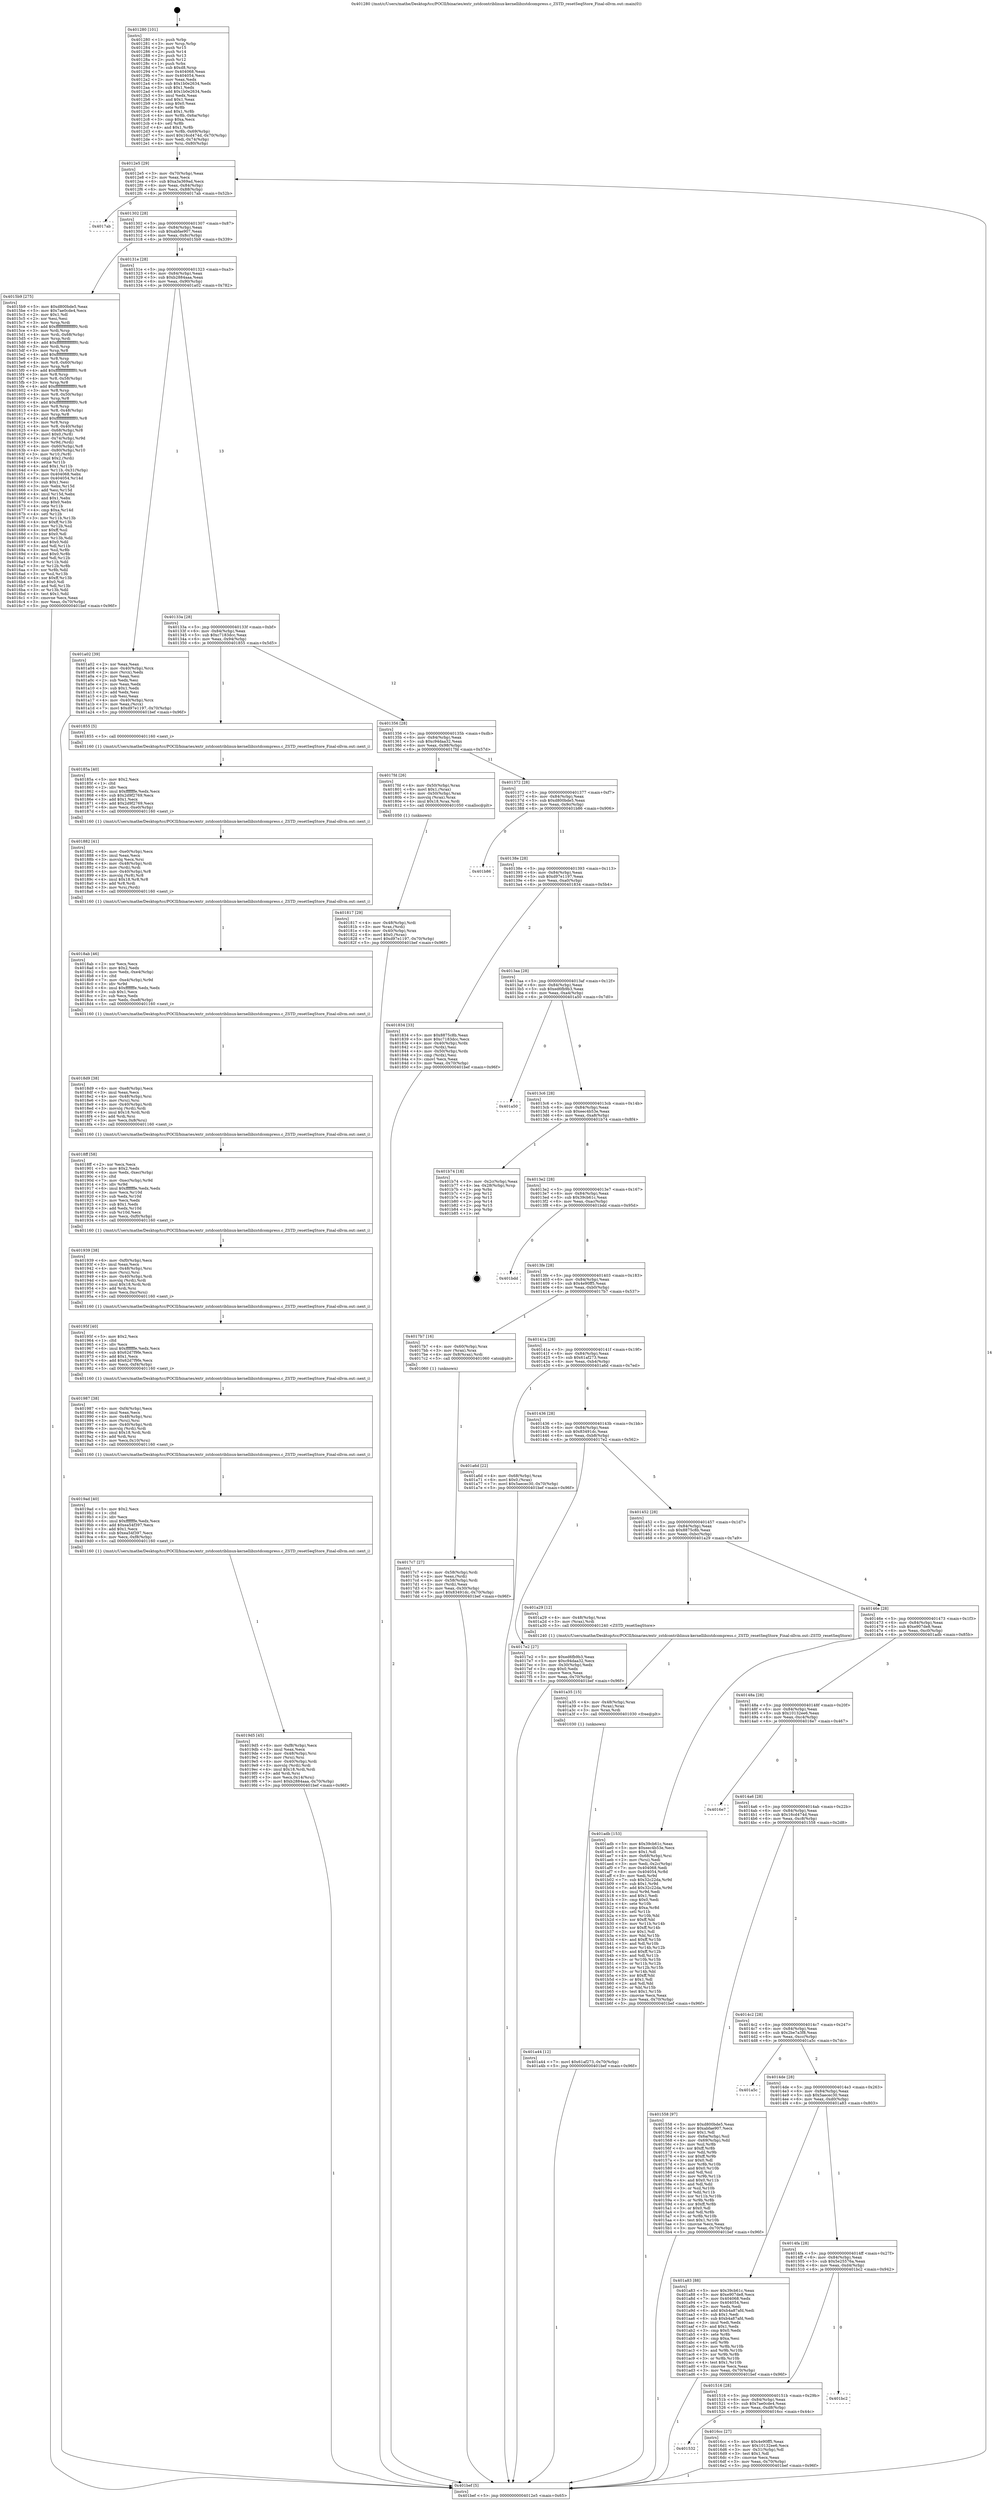 digraph "0x401280" {
  label = "0x401280 (/mnt/c/Users/mathe/Desktop/tcc/POCII/binaries/extr_zstdcontriblinux-kernellibzstdcompress.c_ZSTD_resetSeqStore_Final-ollvm.out::main(0))"
  labelloc = "t"
  node[shape=record]

  Entry [label="",width=0.3,height=0.3,shape=circle,fillcolor=black,style=filled]
  "0x4012e5" [label="{
     0x4012e5 [29]\l
     | [instrs]\l
     &nbsp;&nbsp;0x4012e5 \<+3\>: mov -0x70(%rbp),%eax\l
     &nbsp;&nbsp;0x4012e8 \<+2\>: mov %eax,%ecx\l
     &nbsp;&nbsp;0x4012ea \<+6\>: sub $0xa3a369ad,%ecx\l
     &nbsp;&nbsp;0x4012f0 \<+6\>: mov %eax,-0x84(%rbp)\l
     &nbsp;&nbsp;0x4012f6 \<+6\>: mov %ecx,-0x88(%rbp)\l
     &nbsp;&nbsp;0x4012fc \<+6\>: je 00000000004017ab \<main+0x52b\>\l
  }"]
  "0x4017ab" [label="{
     0x4017ab\l
  }", style=dashed]
  "0x401302" [label="{
     0x401302 [28]\l
     | [instrs]\l
     &nbsp;&nbsp;0x401302 \<+5\>: jmp 0000000000401307 \<main+0x87\>\l
     &nbsp;&nbsp;0x401307 \<+6\>: mov -0x84(%rbp),%eax\l
     &nbsp;&nbsp;0x40130d \<+5\>: sub $0xabfae907,%eax\l
     &nbsp;&nbsp;0x401312 \<+6\>: mov %eax,-0x8c(%rbp)\l
     &nbsp;&nbsp;0x401318 \<+6\>: je 00000000004015b9 \<main+0x339\>\l
  }"]
  Exit [label="",width=0.3,height=0.3,shape=circle,fillcolor=black,style=filled,peripheries=2]
  "0x4015b9" [label="{
     0x4015b9 [275]\l
     | [instrs]\l
     &nbsp;&nbsp;0x4015b9 \<+5\>: mov $0xd800bde5,%eax\l
     &nbsp;&nbsp;0x4015be \<+5\>: mov $0x7ae0cde4,%ecx\l
     &nbsp;&nbsp;0x4015c3 \<+2\>: mov $0x1,%dl\l
     &nbsp;&nbsp;0x4015c5 \<+2\>: xor %esi,%esi\l
     &nbsp;&nbsp;0x4015c7 \<+3\>: mov %rsp,%rdi\l
     &nbsp;&nbsp;0x4015ca \<+4\>: add $0xfffffffffffffff0,%rdi\l
     &nbsp;&nbsp;0x4015ce \<+3\>: mov %rdi,%rsp\l
     &nbsp;&nbsp;0x4015d1 \<+4\>: mov %rdi,-0x68(%rbp)\l
     &nbsp;&nbsp;0x4015d5 \<+3\>: mov %rsp,%rdi\l
     &nbsp;&nbsp;0x4015d8 \<+4\>: add $0xfffffffffffffff0,%rdi\l
     &nbsp;&nbsp;0x4015dc \<+3\>: mov %rdi,%rsp\l
     &nbsp;&nbsp;0x4015df \<+3\>: mov %rsp,%r8\l
     &nbsp;&nbsp;0x4015e2 \<+4\>: add $0xfffffffffffffff0,%r8\l
     &nbsp;&nbsp;0x4015e6 \<+3\>: mov %r8,%rsp\l
     &nbsp;&nbsp;0x4015e9 \<+4\>: mov %r8,-0x60(%rbp)\l
     &nbsp;&nbsp;0x4015ed \<+3\>: mov %rsp,%r8\l
     &nbsp;&nbsp;0x4015f0 \<+4\>: add $0xfffffffffffffff0,%r8\l
     &nbsp;&nbsp;0x4015f4 \<+3\>: mov %r8,%rsp\l
     &nbsp;&nbsp;0x4015f7 \<+4\>: mov %r8,-0x58(%rbp)\l
     &nbsp;&nbsp;0x4015fb \<+3\>: mov %rsp,%r8\l
     &nbsp;&nbsp;0x4015fe \<+4\>: add $0xfffffffffffffff0,%r8\l
     &nbsp;&nbsp;0x401602 \<+3\>: mov %r8,%rsp\l
     &nbsp;&nbsp;0x401605 \<+4\>: mov %r8,-0x50(%rbp)\l
     &nbsp;&nbsp;0x401609 \<+3\>: mov %rsp,%r8\l
     &nbsp;&nbsp;0x40160c \<+4\>: add $0xfffffffffffffff0,%r8\l
     &nbsp;&nbsp;0x401610 \<+3\>: mov %r8,%rsp\l
     &nbsp;&nbsp;0x401613 \<+4\>: mov %r8,-0x48(%rbp)\l
     &nbsp;&nbsp;0x401617 \<+3\>: mov %rsp,%r8\l
     &nbsp;&nbsp;0x40161a \<+4\>: add $0xfffffffffffffff0,%r8\l
     &nbsp;&nbsp;0x40161e \<+3\>: mov %r8,%rsp\l
     &nbsp;&nbsp;0x401621 \<+4\>: mov %r8,-0x40(%rbp)\l
     &nbsp;&nbsp;0x401625 \<+4\>: mov -0x68(%rbp),%r8\l
     &nbsp;&nbsp;0x401629 \<+7\>: movl $0x0,(%r8)\l
     &nbsp;&nbsp;0x401630 \<+4\>: mov -0x74(%rbp),%r9d\l
     &nbsp;&nbsp;0x401634 \<+3\>: mov %r9d,(%rdi)\l
     &nbsp;&nbsp;0x401637 \<+4\>: mov -0x60(%rbp),%r8\l
     &nbsp;&nbsp;0x40163b \<+4\>: mov -0x80(%rbp),%r10\l
     &nbsp;&nbsp;0x40163f \<+3\>: mov %r10,(%r8)\l
     &nbsp;&nbsp;0x401642 \<+3\>: cmpl $0x2,(%rdi)\l
     &nbsp;&nbsp;0x401645 \<+4\>: setne %r11b\l
     &nbsp;&nbsp;0x401649 \<+4\>: and $0x1,%r11b\l
     &nbsp;&nbsp;0x40164d \<+4\>: mov %r11b,-0x31(%rbp)\l
     &nbsp;&nbsp;0x401651 \<+7\>: mov 0x404068,%ebx\l
     &nbsp;&nbsp;0x401658 \<+8\>: mov 0x404054,%r14d\l
     &nbsp;&nbsp;0x401660 \<+3\>: sub $0x1,%esi\l
     &nbsp;&nbsp;0x401663 \<+3\>: mov %ebx,%r15d\l
     &nbsp;&nbsp;0x401666 \<+3\>: add %esi,%r15d\l
     &nbsp;&nbsp;0x401669 \<+4\>: imul %r15d,%ebx\l
     &nbsp;&nbsp;0x40166d \<+3\>: and $0x1,%ebx\l
     &nbsp;&nbsp;0x401670 \<+3\>: cmp $0x0,%ebx\l
     &nbsp;&nbsp;0x401673 \<+4\>: sete %r11b\l
     &nbsp;&nbsp;0x401677 \<+4\>: cmp $0xa,%r14d\l
     &nbsp;&nbsp;0x40167b \<+4\>: setl %r12b\l
     &nbsp;&nbsp;0x40167f \<+3\>: mov %r11b,%r13b\l
     &nbsp;&nbsp;0x401682 \<+4\>: xor $0xff,%r13b\l
     &nbsp;&nbsp;0x401686 \<+3\>: mov %r12b,%sil\l
     &nbsp;&nbsp;0x401689 \<+4\>: xor $0xff,%sil\l
     &nbsp;&nbsp;0x40168d \<+3\>: xor $0x0,%dl\l
     &nbsp;&nbsp;0x401690 \<+3\>: mov %r13b,%dil\l
     &nbsp;&nbsp;0x401693 \<+4\>: and $0x0,%dil\l
     &nbsp;&nbsp;0x401697 \<+3\>: and %dl,%r11b\l
     &nbsp;&nbsp;0x40169a \<+3\>: mov %sil,%r8b\l
     &nbsp;&nbsp;0x40169d \<+4\>: and $0x0,%r8b\l
     &nbsp;&nbsp;0x4016a1 \<+3\>: and %dl,%r12b\l
     &nbsp;&nbsp;0x4016a4 \<+3\>: or %r11b,%dil\l
     &nbsp;&nbsp;0x4016a7 \<+3\>: or %r12b,%r8b\l
     &nbsp;&nbsp;0x4016aa \<+3\>: xor %r8b,%dil\l
     &nbsp;&nbsp;0x4016ad \<+3\>: or %sil,%r13b\l
     &nbsp;&nbsp;0x4016b0 \<+4\>: xor $0xff,%r13b\l
     &nbsp;&nbsp;0x4016b4 \<+3\>: or $0x0,%dl\l
     &nbsp;&nbsp;0x4016b7 \<+3\>: and %dl,%r13b\l
     &nbsp;&nbsp;0x4016ba \<+3\>: or %r13b,%dil\l
     &nbsp;&nbsp;0x4016bd \<+4\>: test $0x1,%dil\l
     &nbsp;&nbsp;0x4016c1 \<+3\>: cmovne %ecx,%eax\l
     &nbsp;&nbsp;0x4016c4 \<+3\>: mov %eax,-0x70(%rbp)\l
     &nbsp;&nbsp;0x4016c7 \<+5\>: jmp 0000000000401bef \<main+0x96f\>\l
  }"]
  "0x40131e" [label="{
     0x40131e [28]\l
     | [instrs]\l
     &nbsp;&nbsp;0x40131e \<+5\>: jmp 0000000000401323 \<main+0xa3\>\l
     &nbsp;&nbsp;0x401323 \<+6\>: mov -0x84(%rbp),%eax\l
     &nbsp;&nbsp;0x401329 \<+5\>: sub $0xb2884aaa,%eax\l
     &nbsp;&nbsp;0x40132e \<+6\>: mov %eax,-0x90(%rbp)\l
     &nbsp;&nbsp;0x401334 \<+6\>: je 0000000000401a02 \<main+0x782\>\l
  }"]
  "0x401a44" [label="{
     0x401a44 [12]\l
     | [instrs]\l
     &nbsp;&nbsp;0x401a44 \<+7\>: movl $0x61af273,-0x70(%rbp)\l
     &nbsp;&nbsp;0x401a4b \<+5\>: jmp 0000000000401bef \<main+0x96f\>\l
  }"]
  "0x401a02" [label="{
     0x401a02 [39]\l
     | [instrs]\l
     &nbsp;&nbsp;0x401a02 \<+2\>: xor %eax,%eax\l
     &nbsp;&nbsp;0x401a04 \<+4\>: mov -0x40(%rbp),%rcx\l
     &nbsp;&nbsp;0x401a08 \<+2\>: mov (%rcx),%edx\l
     &nbsp;&nbsp;0x401a0a \<+2\>: mov %eax,%esi\l
     &nbsp;&nbsp;0x401a0c \<+2\>: sub %edx,%esi\l
     &nbsp;&nbsp;0x401a0e \<+2\>: mov %eax,%edx\l
     &nbsp;&nbsp;0x401a10 \<+3\>: sub $0x1,%edx\l
     &nbsp;&nbsp;0x401a13 \<+2\>: add %edx,%esi\l
     &nbsp;&nbsp;0x401a15 \<+2\>: sub %esi,%eax\l
     &nbsp;&nbsp;0x401a17 \<+4\>: mov -0x40(%rbp),%rcx\l
     &nbsp;&nbsp;0x401a1b \<+2\>: mov %eax,(%rcx)\l
     &nbsp;&nbsp;0x401a1d \<+7\>: movl $0xd97e1197,-0x70(%rbp)\l
     &nbsp;&nbsp;0x401a24 \<+5\>: jmp 0000000000401bef \<main+0x96f\>\l
  }"]
  "0x40133a" [label="{
     0x40133a [28]\l
     | [instrs]\l
     &nbsp;&nbsp;0x40133a \<+5\>: jmp 000000000040133f \<main+0xbf\>\l
     &nbsp;&nbsp;0x40133f \<+6\>: mov -0x84(%rbp),%eax\l
     &nbsp;&nbsp;0x401345 \<+5\>: sub $0xc7183dcc,%eax\l
     &nbsp;&nbsp;0x40134a \<+6\>: mov %eax,-0x94(%rbp)\l
     &nbsp;&nbsp;0x401350 \<+6\>: je 0000000000401855 \<main+0x5d5\>\l
  }"]
  "0x401a35" [label="{
     0x401a35 [15]\l
     | [instrs]\l
     &nbsp;&nbsp;0x401a35 \<+4\>: mov -0x48(%rbp),%rax\l
     &nbsp;&nbsp;0x401a39 \<+3\>: mov (%rax),%rax\l
     &nbsp;&nbsp;0x401a3c \<+3\>: mov %rax,%rdi\l
     &nbsp;&nbsp;0x401a3f \<+5\>: call 0000000000401030 \<free@plt\>\l
     | [calls]\l
     &nbsp;&nbsp;0x401030 \{1\} (unknown)\l
  }"]
  "0x401855" [label="{
     0x401855 [5]\l
     | [instrs]\l
     &nbsp;&nbsp;0x401855 \<+5\>: call 0000000000401160 \<next_i\>\l
     | [calls]\l
     &nbsp;&nbsp;0x401160 \{1\} (/mnt/c/Users/mathe/Desktop/tcc/POCII/binaries/extr_zstdcontriblinux-kernellibzstdcompress.c_ZSTD_resetSeqStore_Final-ollvm.out::next_i)\l
  }"]
  "0x401356" [label="{
     0x401356 [28]\l
     | [instrs]\l
     &nbsp;&nbsp;0x401356 \<+5\>: jmp 000000000040135b \<main+0xdb\>\l
     &nbsp;&nbsp;0x40135b \<+6\>: mov -0x84(%rbp),%eax\l
     &nbsp;&nbsp;0x401361 \<+5\>: sub $0xc94daa32,%eax\l
     &nbsp;&nbsp;0x401366 \<+6\>: mov %eax,-0x98(%rbp)\l
     &nbsp;&nbsp;0x40136c \<+6\>: je 00000000004017fd \<main+0x57d\>\l
  }"]
  "0x4019d5" [label="{
     0x4019d5 [45]\l
     | [instrs]\l
     &nbsp;&nbsp;0x4019d5 \<+6\>: mov -0xf8(%rbp),%ecx\l
     &nbsp;&nbsp;0x4019db \<+3\>: imul %eax,%ecx\l
     &nbsp;&nbsp;0x4019de \<+4\>: mov -0x48(%rbp),%rsi\l
     &nbsp;&nbsp;0x4019e2 \<+3\>: mov (%rsi),%rsi\l
     &nbsp;&nbsp;0x4019e5 \<+4\>: mov -0x40(%rbp),%rdi\l
     &nbsp;&nbsp;0x4019e9 \<+3\>: movslq (%rdi),%rdi\l
     &nbsp;&nbsp;0x4019ec \<+4\>: imul $0x18,%rdi,%rdi\l
     &nbsp;&nbsp;0x4019f0 \<+3\>: add %rdi,%rsi\l
     &nbsp;&nbsp;0x4019f3 \<+3\>: mov %ecx,0x14(%rsi)\l
     &nbsp;&nbsp;0x4019f6 \<+7\>: movl $0xb2884aaa,-0x70(%rbp)\l
     &nbsp;&nbsp;0x4019fd \<+5\>: jmp 0000000000401bef \<main+0x96f\>\l
  }"]
  "0x4017fd" [label="{
     0x4017fd [26]\l
     | [instrs]\l
     &nbsp;&nbsp;0x4017fd \<+4\>: mov -0x50(%rbp),%rax\l
     &nbsp;&nbsp;0x401801 \<+6\>: movl $0x1,(%rax)\l
     &nbsp;&nbsp;0x401807 \<+4\>: mov -0x50(%rbp),%rax\l
     &nbsp;&nbsp;0x40180b \<+3\>: movslq (%rax),%rax\l
     &nbsp;&nbsp;0x40180e \<+4\>: imul $0x18,%rax,%rdi\l
     &nbsp;&nbsp;0x401812 \<+5\>: call 0000000000401050 \<malloc@plt\>\l
     | [calls]\l
     &nbsp;&nbsp;0x401050 \{1\} (unknown)\l
  }"]
  "0x401372" [label="{
     0x401372 [28]\l
     | [instrs]\l
     &nbsp;&nbsp;0x401372 \<+5\>: jmp 0000000000401377 \<main+0xf7\>\l
     &nbsp;&nbsp;0x401377 \<+6\>: mov -0x84(%rbp),%eax\l
     &nbsp;&nbsp;0x40137d \<+5\>: sub $0xd800bde5,%eax\l
     &nbsp;&nbsp;0x401382 \<+6\>: mov %eax,-0x9c(%rbp)\l
     &nbsp;&nbsp;0x401388 \<+6\>: je 0000000000401b86 \<main+0x906\>\l
  }"]
  "0x4019ad" [label="{
     0x4019ad [40]\l
     | [instrs]\l
     &nbsp;&nbsp;0x4019ad \<+5\>: mov $0x2,%ecx\l
     &nbsp;&nbsp;0x4019b2 \<+1\>: cltd\l
     &nbsp;&nbsp;0x4019b3 \<+2\>: idiv %ecx\l
     &nbsp;&nbsp;0x4019b5 \<+6\>: imul $0xfffffffe,%edx,%ecx\l
     &nbsp;&nbsp;0x4019bb \<+6\>: add $0xea54f397,%ecx\l
     &nbsp;&nbsp;0x4019c1 \<+3\>: add $0x1,%ecx\l
     &nbsp;&nbsp;0x4019c4 \<+6\>: sub $0xea54f397,%ecx\l
     &nbsp;&nbsp;0x4019ca \<+6\>: mov %ecx,-0xf8(%rbp)\l
     &nbsp;&nbsp;0x4019d0 \<+5\>: call 0000000000401160 \<next_i\>\l
     | [calls]\l
     &nbsp;&nbsp;0x401160 \{1\} (/mnt/c/Users/mathe/Desktop/tcc/POCII/binaries/extr_zstdcontriblinux-kernellibzstdcompress.c_ZSTD_resetSeqStore_Final-ollvm.out::next_i)\l
  }"]
  "0x401b86" [label="{
     0x401b86\l
  }", style=dashed]
  "0x40138e" [label="{
     0x40138e [28]\l
     | [instrs]\l
     &nbsp;&nbsp;0x40138e \<+5\>: jmp 0000000000401393 \<main+0x113\>\l
     &nbsp;&nbsp;0x401393 \<+6\>: mov -0x84(%rbp),%eax\l
     &nbsp;&nbsp;0x401399 \<+5\>: sub $0xd97e1197,%eax\l
     &nbsp;&nbsp;0x40139e \<+6\>: mov %eax,-0xa0(%rbp)\l
     &nbsp;&nbsp;0x4013a4 \<+6\>: je 0000000000401834 \<main+0x5b4\>\l
  }"]
  "0x401987" [label="{
     0x401987 [38]\l
     | [instrs]\l
     &nbsp;&nbsp;0x401987 \<+6\>: mov -0xf4(%rbp),%ecx\l
     &nbsp;&nbsp;0x40198d \<+3\>: imul %eax,%ecx\l
     &nbsp;&nbsp;0x401990 \<+4\>: mov -0x48(%rbp),%rsi\l
     &nbsp;&nbsp;0x401994 \<+3\>: mov (%rsi),%rsi\l
     &nbsp;&nbsp;0x401997 \<+4\>: mov -0x40(%rbp),%rdi\l
     &nbsp;&nbsp;0x40199b \<+3\>: movslq (%rdi),%rdi\l
     &nbsp;&nbsp;0x40199e \<+4\>: imul $0x18,%rdi,%rdi\l
     &nbsp;&nbsp;0x4019a2 \<+3\>: add %rdi,%rsi\l
     &nbsp;&nbsp;0x4019a5 \<+3\>: mov %ecx,0x10(%rsi)\l
     &nbsp;&nbsp;0x4019a8 \<+5\>: call 0000000000401160 \<next_i\>\l
     | [calls]\l
     &nbsp;&nbsp;0x401160 \{1\} (/mnt/c/Users/mathe/Desktop/tcc/POCII/binaries/extr_zstdcontriblinux-kernellibzstdcompress.c_ZSTD_resetSeqStore_Final-ollvm.out::next_i)\l
  }"]
  "0x401834" [label="{
     0x401834 [33]\l
     | [instrs]\l
     &nbsp;&nbsp;0x401834 \<+5\>: mov $0x8875c8b,%eax\l
     &nbsp;&nbsp;0x401839 \<+5\>: mov $0xc7183dcc,%ecx\l
     &nbsp;&nbsp;0x40183e \<+4\>: mov -0x40(%rbp),%rdx\l
     &nbsp;&nbsp;0x401842 \<+2\>: mov (%rdx),%esi\l
     &nbsp;&nbsp;0x401844 \<+4\>: mov -0x50(%rbp),%rdx\l
     &nbsp;&nbsp;0x401848 \<+2\>: cmp (%rdx),%esi\l
     &nbsp;&nbsp;0x40184a \<+3\>: cmovl %ecx,%eax\l
     &nbsp;&nbsp;0x40184d \<+3\>: mov %eax,-0x70(%rbp)\l
     &nbsp;&nbsp;0x401850 \<+5\>: jmp 0000000000401bef \<main+0x96f\>\l
  }"]
  "0x4013aa" [label="{
     0x4013aa [28]\l
     | [instrs]\l
     &nbsp;&nbsp;0x4013aa \<+5\>: jmp 00000000004013af \<main+0x12f\>\l
     &nbsp;&nbsp;0x4013af \<+6\>: mov -0x84(%rbp),%eax\l
     &nbsp;&nbsp;0x4013b5 \<+5\>: sub $0xed6fb9b3,%eax\l
     &nbsp;&nbsp;0x4013ba \<+6\>: mov %eax,-0xa4(%rbp)\l
     &nbsp;&nbsp;0x4013c0 \<+6\>: je 0000000000401a50 \<main+0x7d0\>\l
  }"]
  "0x40195f" [label="{
     0x40195f [40]\l
     | [instrs]\l
     &nbsp;&nbsp;0x40195f \<+5\>: mov $0x2,%ecx\l
     &nbsp;&nbsp;0x401964 \<+1\>: cltd\l
     &nbsp;&nbsp;0x401965 \<+2\>: idiv %ecx\l
     &nbsp;&nbsp;0x401967 \<+6\>: imul $0xfffffffe,%edx,%ecx\l
     &nbsp;&nbsp;0x40196d \<+6\>: sub $0x62d7f9fe,%ecx\l
     &nbsp;&nbsp;0x401973 \<+3\>: add $0x1,%ecx\l
     &nbsp;&nbsp;0x401976 \<+6\>: add $0x62d7f9fe,%ecx\l
     &nbsp;&nbsp;0x40197c \<+6\>: mov %ecx,-0xf4(%rbp)\l
     &nbsp;&nbsp;0x401982 \<+5\>: call 0000000000401160 \<next_i\>\l
     | [calls]\l
     &nbsp;&nbsp;0x401160 \{1\} (/mnt/c/Users/mathe/Desktop/tcc/POCII/binaries/extr_zstdcontriblinux-kernellibzstdcompress.c_ZSTD_resetSeqStore_Final-ollvm.out::next_i)\l
  }"]
  "0x401a50" [label="{
     0x401a50\l
  }", style=dashed]
  "0x4013c6" [label="{
     0x4013c6 [28]\l
     | [instrs]\l
     &nbsp;&nbsp;0x4013c6 \<+5\>: jmp 00000000004013cb \<main+0x14b\>\l
     &nbsp;&nbsp;0x4013cb \<+6\>: mov -0x84(%rbp),%eax\l
     &nbsp;&nbsp;0x4013d1 \<+5\>: sub $0xeec4b53e,%eax\l
     &nbsp;&nbsp;0x4013d6 \<+6\>: mov %eax,-0xa8(%rbp)\l
     &nbsp;&nbsp;0x4013dc \<+6\>: je 0000000000401b74 \<main+0x8f4\>\l
  }"]
  "0x401939" [label="{
     0x401939 [38]\l
     | [instrs]\l
     &nbsp;&nbsp;0x401939 \<+6\>: mov -0xf0(%rbp),%ecx\l
     &nbsp;&nbsp;0x40193f \<+3\>: imul %eax,%ecx\l
     &nbsp;&nbsp;0x401942 \<+4\>: mov -0x48(%rbp),%rsi\l
     &nbsp;&nbsp;0x401946 \<+3\>: mov (%rsi),%rsi\l
     &nbsp;&nbsp;0x401949 \<+4\>: mov -0x40(%rbp),%rdi\l
     &nbsp;&nbsp;0x40194d \<+3\>: movslq (%rdi),%rdi\l
     &nbsp;&nbsp;0x401950 \<+4\>: imul $0x18,%rdi,%rdi\l
     &nbsp;&nbsp;0x401954 \<+3\>: add %rdi,%rsi\l
     &nbsp;&nbsp;0x401957 \<+3\>: mov %ecx,0xc(%rsi)\l
     &nbsp;&nbsp;0x40195a \<+5\>: call 0000000000401160 \<next_i\>\l
     | [calls]\l
     &nbsp;&nbsp;0x401160 \{1\} (/mnt/c/Users/mathe/Desktop/tcc/POCII/binaries/extr_zstdcontriblinux-kernellibzstdcompress.c_ZSTD_resetSeqStore_Final-ollvm.out::next_i)\l
  }"]
  "0x401b74" [label="{
     0x401b74 [18]\l
     | [instrs]\l
     &nbsp;&nbsp;0x401b74 \<+3\>: mov -0x2c(%rbp),%eax\l
     &nbsp;&nbsp;0x401b77 \<+4\>: lea -0x28(%rbp),%rsp\l
     &nbsp;&nbsp;0x401b7b \<+1\>: pop %rbx\l
     &nbsp;&nbsp;0x401b7c \<+2\>: pop %r12\l
     &nbsp;&nbsp;0x401b7e \<+2\>: pop %r13\l
     &nbsp;&nbsp;0x401b80 \<+2\>: pop %r14\l
     &nbsp;&nbsp;0x401b82 \<+2\>: pop %r15\l
     &nbsp;&nbsp;0x401b84 \<+1\>: pop %rbp\l
     &nbsp;&nbsp;0x401b85 \<+1\>: ret\l
  }"]
  "0x4013e2" [label="{
     0x4013e2 [28]\l
     | [instrs]\l
     &nbsp;&nbsp;0x4013e2 \<+5\>: jmp 00000000004013e7 \<main+0x167\>\l
     &nbsp;&nbsp;0x4013e7 \<+6\>: mov -0x84(%rbp),%eax\l
     &nbsp;&nbsp;0x4013ed \<+5\>: sub $0x39cb61c,%eax\l
     &nbsp;&nbsp;0x4013f2 \<+6\>: mov %eax,-0xac(%rbp)\l
     &nbsp;&nbsp;0x4013f8 \<+6\>: je 0000000000401bdd \<main+0x95d\>\l
  }"]
  "0x4018ff" [label="{
     0x4018ff [58]\l
     | [instrs]\l
     &nbsp;&nbsp;0x4018ff \<+2\>: xor %ecx,%ecx\l
     &nbsp;&nbsp;0x401901 \<+5\>: mov $0x2,%edx\l
     &nbsp;&nbsp;0x401906 \<+6\>: mov %edx,-0xec(%rbp)\l
     &nbsp;&nbsp;0x40190c \<+1\>: cltd\l
     &nbsp;&nbsp;0x40190d \<+7\>: mov -0xec(%rbp),%r9d\l
     &nbsp;&nbsp;0x401914 \<+3\>: idiv %r9d\l
     &nbsp;&nbsp;0x401917 \<+6\>: imul $0xfffffffe,%edx,%edx\l
     &nbsp;&nbsp;0x40191d \<+3\>: mov %ecx,%r10d\l
     &nbsp;&nbsp;0x401920 \<+3\>: sub %edx,%r10d\l
     &nbsp;&nbsp;0x401923 \<+2\>: mov %ecx,%edx\l
     &nbsp;&nbsp;0x401925 \<+3\>: sub $0x1,%edx\l
     &nbsp;&nbsp;0x401928 \<+3\>: add %edx,%r10d\l
     &nbsp;&nbsp;0x40192b \<+3\>: sub %r10d,%ecx\l
     &nbsp;&nbsp;0x40192e \<+6\>: mov %ecx,-0xf0(%rbp)\l
     &nbsp;&nbsp;0x401934 \<+5\>: call 0000000000401160 \<next_i\>\l
     | [calls]\l
     &nbsp;&nbsp;0x401160 \{1\} (/mnt/c/Users/mathe/Desktop/tcc/POCII/binaries/extr_zstdcontriblinux-kernellibzstdcompress.c_ZSTD_resetSeqStore_Final-ollvm.out::next_i)\l
  }"]
  "0x401bdd" [label="{
     0x401bdd\l
  }", style=dashed]
  "0x4013fe" [label="{
     0x4013fe [28]\l
     | [instrs]\l
     &nbsp;&nbsp;0x4013fe \<+5\>: jmp 0000000000401403 \<main+0x183\>\l
     &nbsp;&nbsp;0x401403 \<+6\>: mov -0x84(%rbp),%eax\l
     &nbsp;&nbsp;0x401409 \<+5\>: sub $0x4e90ff5,%eax\l
     &nbsp;&nbsp;0x40140e \<+6\>: mov %eax,-0xb0(%rbp)\l
     &nbsp;&nbsp;0x401414 \<+6\>: je 00000000004017b7 \<main+0x537\>\l
  }"]
  "0x4018d9" [label="{
     0x4018d9 [38]\l
     | [instrs]\l
     &nbsp;&nbsp;0x4018d9 \<+6\>: mov -0xe8(%rbp),%ecx\l
     &nbsp;&nbsp;0x4018df \<+3\>: imul %eax,%ecx\l
     &nbsp;&nbsp;0x4018e2 \<+4\>: mov -0x48(%rbp),%rsi\l
     &nbsp;&nbsp;0x4018e6 \<+3\>: mov (%rsi),%rsi\l
     &nbsp;&nbsp;0x4018e9 \<+4\>: mov -0x40(%rbp),%rdi\l
     &nbsp;&nbsp;0x4018ed \<+3\>: movslq (%rdi),%rdi\l
     &nbsp;&nbsp;0x4018f0 \<+4\>: imul $0x18,%rdi,%rdi\l
     &nbsp;&nbsp;0x4018f4 \<+3\>: add %rdi,%rsi\l
     &nbsp;&nbsp;0x4018f7 \<+3\>: mov %ecx,0x8(%rsi)\l
     &nbsp;&nbsp;0x4018fa \<+5\>: call 0000000000401160 \<next_i\>\l
     | [calls]\l
     &nbsp;&nbsp;0x401160 \{1\} (/mnt/c/Users/mathe/Desktop/tcc/POCII/binaries/extr_zstdcontriblinux-kernellibzstdcompress.c_ZSTD_resetSeqStore_Final-ollvm.out::next_i)\l
  }"]
  "0x4017b7" [label="{
     0x4017b7 [16]\l
     | [instrs]\l
     &nbsp;&nbsp;0x4017b7 \<+4\>: mov -0x60(%rbp),%rax\l
     &nbsp;&nbsp;0x4017bb \<+3\>: mov (%rax),%rax\l
     &nbsp;&nbsp;0x4017be \<+4\>: mov 0x8(%rax),%rdi\l
     &nbsp;&nbsp;0x4017c2 \<+5\>: call 0000000000401060 \<atoi@plt\>\l
     | [calls]\l
     &nbsp;&nbsp;0x401060 \{1\} (unknown)\l
  }"]
  "0x40141a" [label="{
     0x40141a [28]\l
     | [instrs]\l
     &nbsp;&nbsp;0x40141a \<+5\>: jmp 000000000040141f \<main+0x19f\>\l
     &nbsp;&nbsp;0x40141f \<+6\>: mov -0x84(%rbp),%eax\l
     &nbsp;&nbsp;0x401425 \<+5\>: sub $0x61af273,%eax\l
     &nbsp;&nbsp;0x40142a \<+6\>: mov %eax,-0xb4(%rbp)\l
     &nbsp;&nbsp;0x401430 \<+6\>: je 0000000000401a6d \<main+0x7ed\>\l
  }"]
  "0x4018ab" [label="{
     0x4018ab [46]\l
     | [instrs]\l
     &nbsp;&nbsp;0x4018ab \<+2\>: xor %ecx,%ecx\l
     &nbsp;&nbsp;0x4018ad \<+5\>: mov $0x2,%edx\l
     &nbsp;&nbsp;0x4018b2 \<+6\>: mov %edx,-0xe4(%rbp)\l
     &nbsp;&nbsp;0x4018b8 \<+1\>: cltd\l
     &nbsp;&nbsp;0x4018b9 \<+7\>: mov -0xe4(%rbp),%r9d\l
     &nbsp;&nbsp;0x4018c0 \<+3\>: idiv %r9d\l
     &nbsp;&nbsp;0x4018c3 \<+6\>: imul $0xfffffffe,%edx,%edx\l
     &nbsp;&nbsp;0x4018c9 \<+3\>: sub $0x1,%ecx\l
     &nbsp;&nbsp;0x4018cc \<+2\>: sub %ecx,%edx\l
     &nbsp;&nbsp;0x4018ce \<+6\>: mov %edx,-0xe8(%rbp)\l
     &nbsp;&nbsp;0x4018d4 \<+5\>: call 0000000000401160 \<next_i\>\l
     | [calls]\l
     &nbsp;&nbsp;0x401160 \{1\} (/mnt/c/Users/mathe/Desktop/tcc/POCII/binaries/extr_zstdcontriblinux-kernellibzstdcompress.c_ZSTD_resetSeqStore_Final-ollvm.out::next_i)\l
  }"]
  "0x401a6d" [label="{
     0x401a6d [22]\l
     | [instrs]\l
     &nbsp;&nbsp;0x401a6d \<+4\>: mov -0x68(%rbp),%rax\l
     &nbsp;&nbsp;0x401a71 \<+6\>: movl $0x0,(%rax)\l
     &nbsp;&nbsp;0x401a77 \<+7\>: movl $0x5aecec30,-0x70(%rbp)\l
     &nbsp;&nbsp;0x401a7e \<+5\>: jmp 0000000000401bef \<main+0x96f\>\l
  }"]
  "0x401436" [label="{
     0x401436 [28]\l
     | [instrs]\l
     &nbsp;&nbsp;0x401436 \<+5\>: jmp 000000000040143b \<main+0x1bb\>\l
     &nbsp;&nbsp;0x40143b \<+6\>: mov -0x84(%rbp),%eax\l
     &nbsp;&nbsp;0x401441 \<+5\>: sub $0x83491dc,%eax\l
     &nbsp;&nbsp;0x401446 \<+6\>: mov %eax,-0xb8(%rbp)\l
     &nbsp;&nbsp;0x40144c \<+6\>: je 00000000004017e2 \<main+0x562\>\l
  }"]
  "0x401882" [label="{
     0x401882 [41]\l
     | [instrs]\l
     &nbsp;&nbsp;0x401882 \<+6\>: mov -0xe0(%rbp),%ecx\l
     &nbsp;&nbsp;0x401888 \<+3\>: imul %eax,%ecx\l
     &nbsp;&nbsp;0x40188b \<+3\>: movslq %ecx,%rsi\l
     &nbsp;&nbsp;0x40188e \<+4\>: mov -0x48(%rbp),%rdi\l
     &nbsp;&nbsp;0x401892 \<+3\>: mov (%rdi),%rdi\l
     &nbsp;&nbsp;0x401895 \<+4\>: mov -0x40(%rbp),%r8\l
     &nbsp;&nbsp;0x401899 \<+3\>: movslq (%r8),%r8\l
     &nbsp;&nbsp;0x40189c \<+4\>: imul $0x18,%r8,%r8\l
     &nbsp;&nbsp;0x4018a0 \<+3\>: add %r8,%rdi\l
     &nbsp;&nbsp;0x4018a3 \<+3\>: mov %rsi,(%rdi)\l
     &nbsp;&nbsp;0x4018a6 \<+5\>: call 0000000000401160 \<next_i\>\l
     | [calls]\l
     &nbsp;&nbsp;0x401160 \{1\} (/mnt/c/Users/mathe/Desktop/tcc/POCII/binaries/extr_zstdcontriblinux-kernellibzstdcompress.c_ZSTD_resetSeqStore_Final-ollvm.out::next_i)\l
  }"]
  "0x4017e2" [label="{
     0x4017e2 [27]\l
     | [instrs]\l
     &nbsp;&nbsp;0x4017e2 \<+5\>: mov $0xed6fb9b3,%eax\l
     &nbsp;&nbsp;0x4017e7 \<+5\>: mov $0xc94daa32,%ecx\l
     &nbsp;&nbsp;0x4017ec \<+3\>: mov -0x30(%rbp),%edx\l
     &nbsp;&nbsp;0x4017ef \<+3\>: cmp $0x0,%edx\l
     &nbsp;&nbsp;0x4017f2 \<+3\>: cmove %ecx,%eax\l
     &nbsp;&nbsp;0x4017f5 \<+3\>: mov %eax,-0x70(%rbp)\l
     &nbsp;&nbsp;0x4017f8 \<+5\>: jmp 0000000000401bef \<main+0x96f\>\l
  }"]
  "0x401452" [label="{
     0x401452 [28]\l
     | [instrs]\l
     &nbsp;&nbsp;0x401452 \<+5\>: jmp 0000000000401457 \<main+0x1d7\>\l
     &nbsp;&nbsp;0x401457 \<+6\>: mov -0x84(%rbp),%eax\l
     &nbsp;&nbsp;0x40145d \<+5\>: sub $0x8875c8b,%eax\l
     &nbsp;&nbsp;0x401462 \<+6\>: mov %eax,-0xbc(%rbp)\l
     &nbsp;&nbsp;0x401468 \<+6\>: je 0000000000401a29 \<main+0x7a9\>\l
  }"]
  "0x40185a" [label="{
     0x40185a [40]\l
     | [instrs]\l
     &nbsp;&nbsp;0x40185a \<+5\>: mov $0x2,%ecx\l
     &nbsp;&nbsp;0x40185f \<+1\>: cltd\l
     &nbsp;&nbsp;0x401860 \<+2\>: idiv %ecx\l
     &nbsp;&nbsp;0x401862 \<+6\>: imul $0xfffffffe,%edx,%ecx\l
     &nbsp;&nbsp;0x401868 \<+6\>: sub $0x2d9f2769,%ecx\l
     &nbsp;&nbsp;0x40186e \<+3\>: add $0x1,%ecx\l
     &nbsp;&nbsp;0x401871 \<+6\>: add $0x2d9f2769,%ecx\l
     &nbsp;&nbsp;0x401877 \<+6\>: mov %ecx,-0xe0(%rbp)\l
     &nbsp;&nbsp;0x40187d \<+5\>: call 0000000000401160 \<next_i\>\l
     | [calls]\l
     &nbsp;&nbsp;0x401160 \{1\} (/mnt/c/Users/mathe/Desktop/tcc/POCII/binaries/extr_zstdcontriblinux-kernellibzstdcompress.c_ZSTD_resetSeqStore_Final-ollvm.out::next_i)\l
  }"]
  "0x401a29" [label="{
     0x401a29 [12]\l
     | [instrs]\l
     &nbsp;&nbsp;0x401a29 \<+4\>: mov -0x48(%rbp),%rax\l
     &nbsp;&nbsp;0x401a2d \<+3\>: mov (%rax),%rdi\l
     &nbsp;&nbsp;0x401a30 \<+5\>: call 0000000000401240 \<ZSTD_resetSeqStore\>\l
     | [calls]\l
     &nbsp;&nbsp;0x401240 \{1\} (/mnt/c/Users/mathe/Desktop/tcc/POCII/binaries/extr_zstdcontriblinux-kernellibzstdcompress.c_ZSTD_resetSeqStore_Final-ollvm.out::ZSTD_resetSeqStore)\l
  }"]
  "0x40146e" [label="{
     0x40146e [28]\l
     | [instrs]\l
     &nbsp;&nbsp;0x40146e \<+5\>: jmp 0000000000401473 \<main+0x1f3\>\l
     &nbsp;&nbsp;0x401473 \<+6\>: mov -0x84(%rbp),%eax\l
     &nbsp;&nbsp;0x401479 \<+5\>: sub $0xe907de8,%eax\l
     &nbsp;&nbsp;0x40147e \<+6\>: mov %eax,-0xc0(%rbp)\l
     &nbsp;&nbsp;0x401484 \<+6\>: je 0000000000401adb \<main+0x85b\>\l
  }"]
  "0x401817" [label="{
     0x401817 [29]\l
     | [instrs]\l
     &nbsp;&nbsp;0x401817 \<+4\>: mov -0x48(%rbp),%rdi\l
     &nbsp;&nbsp;0x40181b \<+3\>: mov %rax,(%rdi)\l
     &nbsp;&nbsp;0x40181e \<+4\>: mov -0x40(%rbp),%rax\l
     &nbsp;&nbsp;0x401822 \<+6\>: movl $0x0,(%rax)\l
     &nbsp;&nbsp;0x401828 \<+7\>: movl $0xd97e1197,-0x70(%rbp)\l
     &nbsp;&nbsp;0x40182f \<+5\>: jmp 0000000000401bef \<main+0x96f\>\l
  }"]
  "0x401adb" [label="{
     0x401adb [153]\l
     | [instrs]\l
     &nbsp;&nbsp;0x401adb \<+5\>: mov $0x39cb61c,%eax\l
     &nbsp;&nbsp;0x401ae0 \<+5\>: mov $0xeec4b53e,%ecx\l
     &nbsp;&nbsp;0x401ae5 \<+2\>: mov $0x1,%dl\l
     &nbsp;&nbsp;0x401ae7 \<+4\>: mov -0x68(%rbp),%rsi\l
     &nbsp;&nbsp;0x401aeb \<+2\>: mov (%rsi),%edi\l
     &nbsp;&nbsp;0x401aed \<+3\>: mov %edi,-0x2c(%rbp)\l
     &nbsp;&nbsp;0x401af0 \<+7\>: mov 0x404068,%edi\l
     &nbsp;&nbsp;0x401af7 \<+8\>: mov 0x404054,%r8d\l
     &nbsp;&nbsp;0x401aff \<+3\>: mov %edi,%r9d\l
     &nbsp;&nbsp;0x401b02 \<+7\>: sub $0x32c22da,%r9d\l
     &nbsp;&nbsp;0x401b09 \<+4\>: sub $0x1,%r9d\l
     &nbsp;&nbsp;0x401b0d \<+7\>: add $0x32c22da,%r9d\l
     &nbsp;&nbsp;0x401b14 \<+4\>: imul %r9d,%edi\l
     &nbsp;&nbsp;0x401b18 \<+3\>: and $0x1,%edi\l
     &nbsp;&nbsp;0x401b1b \<+3\>: cmp $0x0,%edi\l
     &nbsp;&nbsp;0x401b1e \<+4\>: sete %r10b\l
     &nbsp;&nbsp;0x401b22 \<+4\>: cmp $0xa,%r8d\l
     &nbsp;&nbsp;0x401b26 \<+4\>: setl %r11b\l
     &nbsp;&nbsp;0x401b2a \<+3\>: mov %r10b,%bl\l
     &nbsp;&nbsp;0x401b2d \<+3\>: xor $0xff,%bl\l
     &nbsp;&nbsp;0x401b30 \<+3\>: mov %r11b,%r14b\l
     &nbsp;&nbsp;0x401b33 \<+4\>: xor $0xff,%r14b\l
     &nbsp;&nbsp;0x401b37 \<+3\>: xor $0x1,%dl\l
     &nbsp;&nbsp;0x401b3a \<+3\>: mov %bl,%r15b\l
     &nbsp;&nbsp;0x401b3d \<+4\>: and $0xff,%r15b\l
     &nbsp;&nbsp;0x401b41 \<+3\>: and %dl,%r10b\l
     &nbsp;&nbsp;0x401b44 \<+3\>: mov %r14b,%r12b\l
     &nbsp;&nbsp;0x401b47 \<+4\>: and $0xff,%r12b\l
     &nbsp;&nbsp;0x401b4b \<+3\>: and %dl,%r11b\l
     &nbsp;&nbsp;0x401b4e \<+3\>: or %r10b,%r15b\l
     &nbsp;&nbsp;0x401b51 \<+3\>: or %r11b,%r12b\l
     &nbsp;&nbsp;0x401b54 \<+3\>: xor %r12b,%r15b\l
     &nbsp;&nbsp;0x401b57 \<+3\>: or %r14b,%bl\l
     &nbsp;&nbsp;0x401b5a \<+3\>: xor $0xff,%bl\l
     &nbsp;&nbsp;0x401b5d \<+3\>: or $0x1,%dl\l
     &nbsp;&nbsp;0x401b60 \<+2\>: and %dl,%bl\l
     &nbsp;&nbsp;0x401b62 \<+3\>: or %bl,%r15b\l
     &nbsp;&nbsp;0x401b65 \<+4\>: test $0x1,%r15b\l
     &nbsp;&nbsp;0x401b69 \<+3\>: cmovne %ecx,%eax\l
     &nbsp;&nbsp;0x401b6c \<+3\>: mov %eax,-0x70(%rbp)\l
     &nbsp;&nbsp;0x401b6f \<+5\>: jmp 0000000000401bef \<main+0x96f\>\l
  }"]
  "0x40148a" [label="{
     0x40148a [28]\l
     | [instrs]\l
     &nbsp;&nbsp;0x40148a \<+5\>: jmp 000000000040148f \<main+0x20f\>\l
     &nbsp;&nbsp;0x40148f \<+6\>: mov -0x84(%rbp),%eax\l
     &nbsp;&nbsp;0x401495 \<+5\>: sub $0x10132ee6,%eax\l
     &nbsp;&nbsp;0x40149a \<+6\>: mov %eax,-0xc4(%rbp)\l
     &nbsp;&nbsp;0x4014a0 \<+6\>: je 00000000004016e7 \<main+0x467\>\l
  }"]
  "0x4017c7" [label="{
     0x4017c7 [27]\l
     | [instrs]\l
     &nbsp;&nbsp;0x4017c7 \<+4\>: mov -0x58(%rbp),%rdi\l
     &nbsp;&nbsp;0x4017cb \<+2\>: mov %eax,(%rdi)\l
     &nbsp;&nbsp;0x4017cd \<+4\>: mov -0x58(%rbp),%rdi\l
     &nbsp;&nbsp;0x4017d1 \<+2\>: mov (%rdi),%eax\l
     &nbsp;&nbsp;0x4017d3 \<+3\>: mov %eax,-0x30(%rbp)\l
     &nbsp;&nbsp;0x4017d6 \<+7\>: movl $0x83491dc,-0x70(%rbp)\l
     &nbsp;&nbsp;0x4017dd \<+5\>: jmp 0000000000401bef \<main+0x96f\>\l
  }"]
  "0x4016e7" [label="{
     0x4016e7\l
  }", style=dashed]
  "0x4014a6" [label="{
     0x4014a6 [28]\l
     | [instrs]\l
     &nbsp;&nbsp;0x4014a6 \<+5\>: jmp 00000000004014ab \<main+0x22b\>\l
     &nbsp;&nbsp;0x4014ab \<+6\>: mov -0x84(%rbp),%eax\l
     &nbsp;&nbsp;0x4014b1 \<+5\>: sub $0x16cd474d,%eax\l
     &nbsp;&nbsp;0x4014b6 \<+6\>: mov %eax,-0xc8(%rbp)\l
     &nbsp;&nbsp;0x4014bc \<+6\>: je 0000000000401558 \<main+0x2d8\>\l
  }"]
  "0x401532" [label="{
     0x401532\l
  }", style=dashed]
  "0x401558" [label="{
     0x401558 [97]\l
     | [instrs]\l
     &nbsp;&nbsp;0x401558 \<+5\>: mov $0xd800bde5,%eax\l
     &nbsp;&nbsp;0x40155d \<+5\>: mov $0xabfae907,%ecx\l
     &nbsp;&nbsp;0x401562 \<+2\>: mov $0x1,%dl\l
     &nbsp;&nbsp;0x401564 \<+4\>: mov -0x6a(%rbp),%sil\l
     &nbsp;&nbsp;0x401568 \<+4\>: mov -0x69(%rbp),%dil\l
     &nbsp;&nbsp;0x40156c \<+3\>: mov %sil,%r8b\l
     &nbsp;&nbsp;0x40156f \<+4\>: xor $0xff,%r8b\l
     &nbsp;&nbsp;0x401573 \<+3\>: mov %dil,%r9b\l
     &nbsp;&nbsp;0x401576 \<+4\>: xor $0xff,%r9b\l
     &nbsp;&nbsp;0x40157a \<+3\>: xor $0x0,%dl\l
     &nbsp;&nbsp;0x40157d \<+3\>: mov %r8b,%r10b\l
     &nbsp;&nbsp;0x401580 \<+4\>: and $0x0,%r10b\l
     &nbsp;&nbsp;0x401584 \<+3\>: and %dl,%sil\l
     &nbsp;&nbsp;0x401587 \<+3\>: mov %r9b,%r11b\l
     &nbsp;&nbsp;0x40158a \<+4\>: and $0x0,%r11b\l
     &nbsp;&nbsp;0x40158e \<+3\>: and %dl,%dil\l
     &nbsp;&nbsp;0x401591 \<+3\>: or %sil,%r10b\l
     &nbsp;&nbsp;0x401594 \<+3\>: or %dil,%r11b\l
     &nbsp;&nbsp;0x401597 \<+3\>: xor %r11b,%r10b\l
     &nbsp;&nbsp;0x40159a \<+3\>: or %r9b,%r8b\l
     &nbsp;&nbsp;0x40159d \<+4\>: xor $0xff,%r8b\l
     &nbsp;&nbsp;0x4015a1 \<+3\>: or $0x0,%dl\l
     &nbsp;&nbsp;0x4015a4 \<+3\>: and %dl,%r8b\l
     &nbsp;&nbsp;0x4015a7 \<+3\>: or %r8b,%r10b\l
     &nbsp;&nbsp;0x4015aa \<+4\>: test $0x1,%r10b\l
     &nbsp;&nbsp;0x4015ae \<+3\>: cmovne %ecx,%eax\l
     &nbsp;&nbsp;0x4015b1 \<+3\>: mov %eax,-0x70(%rbp)\l
     &nbsp;&nbsp;0x4015b4 \<+5\>: jmp 0000000000401bef \<main+0x96f\>\l
  }"]
  "0x4014c2" [label="{
     0x4014c2 [28]\l
     | [instrs]\l
     &nbsp;&nbsp;0x4014c2 \<+5\>: jmp 00000000004014c7 \<main+0x247\>\l
     &nbsp;&nbsp;0x4014c7 \<+6\>: mov -0x84(%rbp),%eax\l
     &nbsp;&nbsp;0x4014cd \<+5\>: sub $0x2be7a3f8,%eax\l
     &nbsp;&nbsp;0x4014d2 \<+6\>: mov %eax,-0xcc(%rbp)\l
     &nbsp;&nbsp;0x4014d8 \<+6\>: je 0000000000401a5c \<main+0x7dc\>\l
  }"]
  "0x401bef" [label="{
     0x401bef [5]\l
     | [instrs]\l
     &nbsp;&nbsp;0x401bef \<+5\>: jmp 00000000004012e5 \<main+0x65\>\l
  }"]
  "0x401280" [label="{
     0x401280 [101]\l
     | [instrs]\l
     &nbsp;&nbsp;0x401280 \<+1\>: push %rbp\l
     &nbsp;&nbsp;0x401281 \<+3\>: mov %rsp,%rbp\l
     &nbsp;&nbsp;0x401284 \<+2\>: push %r15\l
     &nbsp;&nbsp;0x401286 \<+2\>: push %r14\l
     &nbsp;&nbsp;0x401288 \<+2\>: push %r13\l
     &nbsp;&nbsp;0x40128a \<+2\>: push %r12\l
     &nbsp;&nbsp;0x40128c \<+1\>: push %rbx\l
     &nbsp;&nbsp;0x40128d \<+7\>: sub $0xd8,%rsp\l
     &nbsp;&nbsp;0x401294 \<+7\>: mov 0x404068,%eax\l
     &nbsp;&nbsp;0x40129b \<+7\>: mov 0x404054,%ecx\l
     &nbsp;&nbsp;0x4012a2 \<+2\>: mov %eax,%edx\l
     &nbsp;&nbsp;0x4012a4 \<+6\>: sub $0x1b0e2634,%edx\l
     &nbsp;&nbsp;0x4012aa \<+3\>: sub $0x1,%edx\l
     &nbsp;&nbsp;0x4012ad \<+6\>: add $0x1b0e2634,%edx\l
     &nbsp;&nbsp;0x4012b3 \<+3\>: imul %edx,%eax\l
     &nbsp;&nbsp;0x4012b6 \<+3\>: and $0x1,%eax\l
     &nbsp;&nbsp;0x4012b9 \<+3\>: cmp $0x0,%eax\l
     &nbsp;&nbsp;0x4012bc \<+4\>: sete %r8b\l
     &nbsp;&nbsp;0x4012c0 \<+4\>: and $0x1,%r8b\l
     &nbsp;&nbsp;0x4012c4 \<+4\>: mov %r8b,-0x6a(%rbp)\l
     &nbsp;&nbsp;0x4012c8 \<+3\>: cmp $0xa,%ecx\l
     &nbsp;&nbsp;0x4012cb \<+4\>: setl %r8b\l
     &nbsp;&nbsp;0x4012cf \<+4\>: and $0x1,%r8b\l
     &nbsp;&nbsp;0x4012d3 \<+4\>: mov %r8b,-0x69(%rbp)\l
     &nbsp;&nbsp;0x4012d7 \<+7\>: movl $0x16cd474d,-0x70(%rbp)\l
     &nbsp;&nbsp;0x4012de \<+3\>: mov %edi,-0x74(%rbp)\l
     &nbsp;&nbsp;0x4012e1 \<+4\>: mov %rsi,-0x80(%rbp)\l
  }"]
  "0x4016cc" [label="{
     0x4016cc [27]\l
     | [instrs]\l
     &nbsp;&nbsp;0x4016cc \<+5\>: mov $0x4e90ff5,%eax\l
     &nbsp;&nbsp;0x4016d1 \<+5\>: mov $0x10132ee6,%ecx\l
     &nbsp;&nbsp;0x4016d6 \<+3\>: mov -0x31(%rbp),%dl\l
     &nbsp;&nbsp;0x4016d9 \<+3\>: test $0x1,%dl\l
     &nbsp;&nbsp;0x4016dc \<+3\>: cmovne %ecx,%eax\l
     &nbsp;&nbsp;0x4016df \<+3\>: mov %eax,-0x70(%rbp)\l
     &nbsp;&nbsp;0x4016e2 \<+5\>: jmp 0000000000401bef \<main+0x96f\>\l
  }"]
  "0x401516" [label="{
     0x401516 [28]\l
     | [instrs]\l
     &nbsp;&nbsp;0x401516 \<+5\>: jmp 000000000040151b \<main+0x29b\>\l
     &nbsp;&nbsp;0x40151b \<+6\>: mov -0x84(%rbp),%eax\l
     &nbsp;&nbsp;0x401521 \<+5\>: sub $0x7ae0cde4,%eax\l
     &nbsp;&nbsp;0x401526 \<+6\>: mov %eax,-0xd8(%rbp)\l
     &nbsp;&nbsp;0x40152c \<+6\>: je 00000000004016cc \<main+0x44c\>\l
  }"]
  "0x401a5c" [label="{
     0x401a5c\l
  }", style=dashed]
  "0x4014de" [label="{
     0x4014de [28]\l
     | [instrs]\l
     &nbsp;&nbsp;0x4014de \<+5\>: jmp 00000000004014e3 \<main+0x263\>\l
     &nbsp;&nbsp;0x4014e3 \<+6\>: mov -0x84(%rbp),%eax\l
     &nbsp;&nbsp;0x4014e9 \<+5\>: sub $0x5aecec30,%eax\l
     &nbsp;&nbsp;0x4014ee \<+6\>: mov %eax,-0xd0(%rbp)\l
     &nbsp;&nbsp;0x4014f4 \<+6\>: je 0000000000401a83 \<main+0x803\>\l
  }"]
  "0x401bc2" [label="{
     0x401bc2\l
  }", style=dashed]
  "0x401a83" [label="{
     0x401a83 [88]\l
     | [instrs]\l
     &nbsp;&nbsp;0x401a83 \<+5\>: mov $0x39cb61c,%eax\l
     &nbsp;&nbsp;0x401a88 \<+5\>: mov $0xe907de8,%ecx\l
     &nbsp;&nbsp;0x401a8d \<+7\>: mov 0x404068,%edx\l
     &nbsp;&nbsp;0x401a94 \<+7\>: mov 0x404054,%esi\l
     &nbsp;&nbsp;0x401a9b \<+2\>: mov %edx,%edi\l
     &nbsp;&nbsp;0x401a9d \<+6\>: add $0xb4a87afd,%edi\l
     &nbsp;&nbsp;0x401aa3 \<+3\>: sub $0x1,%edi\l
     &nbsp;&nbsp;0x401aa6 \<+6\>: sub $0xb4a87afd,%edi\l
     &nbsp;&nbsp;0x401aac \<+3\>: imul %edi,%edx\l
     &nbsp;&nbsp;0x401aaf \<+3\>: and $0x1,%edx\l
     &nbsp;&nbsp;0x401ab2 \<+3\>: cmp $0x0,%edx\l
     &nbsp;&nbsp;0x401ab5 \<+4\>: sete %r8b\l
     &nbsp;&nbsp;0x401ab9 \<+3\>: cmp $0xa,%esi\l
     &nbsp;&nbsp;0x401abc \<+4\>: setl %r9b\l
     &nbsp;&nbsp;0x401ac0 \<+3\>: mov %r8b,%r10b\l
     &nbsp;&nbsp;0x401ac3 \<+3\>: and %r9b,%r10b\l
     &nbsp;&nbsp;0x401ac6 \<+3\>: xor %r9b,%r8b\l
     &nbsp;&nbsp;0x401ac9 \<+3\>: or %r8b,%r10b\l
     &nbsp;&nbsp;0x401acc \<+4\>: test $0x1,%r10b\l
     &nbsp;&nbsp;0x401ad0 \<+3\>: cmovne %ecx,%eax\l
     &nbsp;&nbsp;0x401ad3 \<+3\>: mov %eax,-0x70(%rbp)\l
     &nbsp;&nbsp;0x401ad6 \<+5\>: jmp 0000000000401bef \<main+0x96f\>\l
  }"]
  "0x4014fa" [label="{
     0x4014fa [28]\l
     | [instrs]\l
     &nbsp;&nbsp;0x4014fa \<+5\>: jmp 00000000004014ff \<main+0x27f\>\l
     &nbsp;&nbsp;0x4014ff \<+6\>: mov -0x84(%rbp),%eax\l
     &nbsp;&nbsp;0x401505 \<+5\>: sub $0x5e25576a,%eax\l
     &nbsp;&nbsp;0x40150a \<+6\>: mov %eax,-0xd4(%rbp)\l
     &nbsp;&nbsp;0x401510 \<+6\>: je 0000000000401bc2 \<main+0x942\>\l
  }"]
  Entry -> "0x401280" [label=" 1"]
  "0x4012e5" -> "0x4017ab" [label=" 0"]
  "0x4012e5" -> "0x401302" [label=" 15"]
  "0x401b74" -> Exit [label=" 1"]
  "0x401302" -> "0x4015b9" [label=" 1"]
  "0x401302" -> "0x40131e" [label=" 14"]
  "0x401adb" -> "0x401bef" [label=" 1"]
  "0x40131e" -> "0x401a02" [label=" 1"]
  "0x40131e" -> "0x40133a" [label=" 13"]
  "0x401a83" -> "0x401bef" [label=" 1"]
  "0x40133a" -> "0x401855" [label=" 1"]
  "0x40133a" -> "0x401356" [label=" 12"]
  "0x401a6d" -> "0x401bef" [label=" 1"]
  "0x401356" -> "0x4017fd" [label=" 1"]
  "0x401356" -> "0x401372" [label=" 11"]
  "0x401a44" -> "0x401bef" [label=" 1"]
  "0x401372" -> "0x401b86" [label=" 0"]
  "0x401372" -> "0x40138e" [label=" 11"]
  "0x401a35" -> "0x401a44" [label=" 1"]
  "0x40138e" -> "0x401834" [label=" 2"]
  "0x40138e" -> "0x4013aa" [label=" 9"]
  "0x401a29" -> "0x401a35" [label=" 1"]
  "0x4013aa" -> "0x401a50" [label=" 0"]
  "0x4013aa" -> "0x4013c6" [label=" 9"]
  "0x401a02" -> "0x401bef" [label=" 1"]
  "0x4013c6" -> "0x401b74" [label=" 1"]
  "0x4013c6" -> "0x4013e2" [label=" 8"]
  "0x4019d5" -> "0x401bef" [label=" 1"]
  "0x4013e2" -> "0x401bdd" [label=" 0"]
  "0x4013e2" -> "0x4013fe" [label=" 8"]
  "0x4019ad" -> "0x4019d5" [label=" 1"]
  "0x4013fe" -> "0x4017b7" [label=" 1"]
  "0x4013fe" -> "0x40141a" [label=" 7"]
  "0x401987" -> "0x4019ad" [label=" 1"]
  "0x40141a" -> "0x401a6d" [label=" 1"]
  "0x40141a" -> "0x401436" [label=" 6"]
  "0x40195f" -> "0x401987" [label=" 1"]
  "0x401436" -> "0x4017e2" [label=" 1"]
  "0x401436" -> "0x401452" [label=" 5"]
  "0x401939" -> "0x40195f" [label=" 1"]
  "0x401452" -> "0x401a29" [label=" 1"]
  "0x401452" -> "0x40146e" [label=" 4"]
  "0x4018ff" -> "0x401939" [label=" 1"]
  "0x40146e" -> "0x401adb" [label=" 1"]
  "0x40146e" -> "0x40148a" [label=" 3"]
  "0x4018d9" -> "0x4018ff" [label=" 1"]
  "0x40148a" -> "0x4016e7" [label=" 0"]
  "0x40148a" -> "0x4014a6" [label=" 3"]
  "0x4018ab" -> "0x4018d9" [label=" 1"]
  "0x4014a6" -> "0x401558" [label=" 1"]
  "0x4014a6" -> "0x4014c2" [label=" 2"]
  "0x401558" -> "0x401bef" [label=" 1"]
  "0x401280" -> "0x4012e5" [label=" 1"]
  "0x401bef" -> "0x4012e5" [label=" 14"]
  "0x401882" -> "0x4018ab" [label=" 1"]
  "0x4015b9" -> "0x401bef" [label=" 1"]
  "0x40185a" -> "0x401882" [label=" 1"]
  "0x4014c2" -> "0x401a5c" [label=" 0"]
  "0x4014c2" -> "0x4014de" [label=" 2"]
  "0x401834" -> "0x401bef" [label=" 2"]
  "0x4014de" -> "0x401a83" [label=" 1"]
  "0x4014de" -> "0x4014fa" [label=" 1"]
  "0x401817" -> "0x401bef" [label=" 1"]
  "0x4014fa" -> "0x401bc2" [label=" 0"]
  "0x4014fa" -> "0x401516" [label=" 1"]
  "0x401855" -> "0x40185a" [label=" 1"]
  "0x401516" -> "0x4016cc" [label=" 1"]
  "0x401516" -> "0x401532" [label=" 0"]
  "0x4016cc" -> "0x401bef" [label=" 1"]
  "0x4017b7" -> "0x4017c7" [label=" 1"]
  "0x4017c7" -> "0x401bef" [label=" 1"]
  "0x4017e2" -> "0x401bef" [label=" 1"]
  "0x4017fd" -> "0x401817" [label=" 1"]
}
